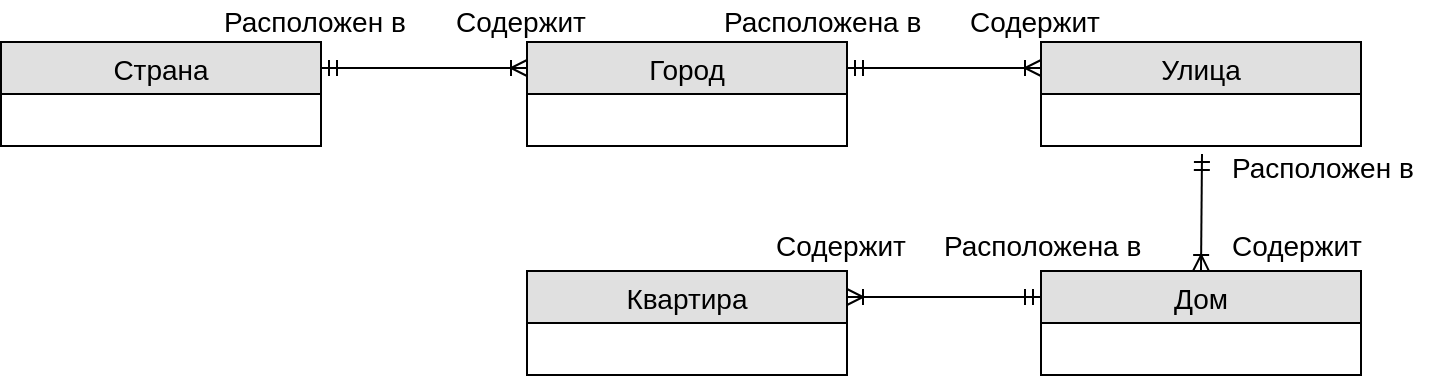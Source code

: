 <mxfile version="12.1.3" type="device" pages="1"><diagram id="SD8DphvSxPvhvg3kfcvc" name="Page-1"><mxGraphModel dx="1024" dy="530" grid="0" gridSize="10" guides="1" tooltips="1" connect="1" arrows="1" fold="1" page="1" pageScale="1" pageWidth="827" pageHeight="1169" math="0" shadow="0"><root><mxCell id="0"/><mxCell id="1" parent="0"/><mxCell id="XcD7xtHeiDNZ6KRDn_ez-1" value="Страна" style="swimlane;fontStyle=0;childLayout=stackLayout;horizontal=1;startSize=26;fillColor=#e0e0e0;horizontalStack=0;resizeParent=1;resizeParentMax=0;resizeLast=0;collapsible=1;marginBottom=0;swimlaneFillColor=#ffffff;align=center;fontSize=14;" parent="1" vertex="1"><mxGeometry x="56.5" y="59" width="160" height="52" as="geometry"/></mxCell><mxCell id="XcD7xtHeiDNZ6KRDn_ez-5" value="Город" style="swimlane;fontStyle=0;childLayout=stackLayout;horizontal=1;startSize=26;fillColor=#e0e0e0;horizontalStack=0;resizeParent=1;resizeParentMax=0;resizeLast=0;collapsible=1;marginBottom=0;swimlaneFillColor=#ffffff;align=center;fontSize=14;" parent="1" vertex="1"><mxGeometry x="319.5" y="59" width="160" height="52" as="geometry"/></mxCell><mxCell id="XcD7xtHeiDNZ6KRDn_ez-13" value="Квартира" style="swimlane;fontStyle=0;childLayout=stackLayout;horizontal=1;startSize=26;fillColor=#e0e0e0;horizontalStack=0;resizeParent=1;resizeParentMax=0;resizeLast=0;collapsible=1;marginBottom=0;swimlaneFillColor=#ffffff;align=center;fontSize=14;" parent="1" vertex="1"><mxGeometry x="319.5" y="173.5" width="160" height="52" as="geometry"/></mxCell><mxCell id="XcD7xtHeiDNZ6KRDn_ez-15" value="Дом" style="swimlane;fontStyle=0;childLayout=stackLayout;horizontal=1;startSize=26;fillColor=#e0e0e0;horizontalStack=0;resizeParent=1;resizeParentMax=0;resizeLast=0;collapsible=1;marginBottom=0;swimlaneFillColor=#ffffff;align=center;fontSize=14;" parent="1" vertex="1"><mxGeometry x="576.5" y="173.5" width="160" height="52" as="geometry"/></mxCell><mxCell id="XcD7xtHeiDNZ6KRDn_ez-17" value="Улица" style="swimlane;fontStyle=0;childLayout=stackLayout;horizontal=1;startSize=26;fillColor=#e0e0e0;horizontalStack=0;resizeParent=1;resizeParentMax=0;resizeLast=0;collapsible=1;marginBottom=0;swimlaneFillColor=#ffffff;align=center;fontSize=14;" parent="1" vertex="1"><mxGeometry x="576.5" y="59" width="160" height="52" as="geometry"/></mxCell><mxCell id="XcD7xtHeiDNZ6KRDn_ez-19" value="" style="fontSize=12;html=1;endArrow=ERoneToMany;startArrow=ERmandOne;strokeColor=#000000;exitX=1;exitY=0.25;exitDx=0;exitDy=0;entryX=0;entryY=0.25;entryDx=0;entryDy=0;" parent="1" source="XcD7xtHeiDNZ6KRDn_ez-1" target="XcD7xtHeiDNZ6KRDn_ez-5" edge="1"><mxGeometry width="100" height="100" relative="1" as="geometry"><mxPoint x="85" y="362" as="sourcePoint"/><mxPoint x="185" y="262" as="targetPoint"/></mxGeometry></mxCell><mxCell id="XcD7xtHeiDNZ6KRDn_ez-20" value="" style="fontSize=12;html=1;endArrow=ERoneToMany;startArrow=ERmandOne;strokeColor=#000000;exitX=1;exitY=0.25;exitDx=0;exitDy=0;entryX=0;entryY=0.25;entryDx=0;entryDy=0;" parent="1" source="XcD7xtHeiDNZ6KRDn_ez-5" target="XcD7xtHeiDNZ6KRDn_ez-17" edge="1"><mxGeometry width="100" height="100" relative="1" as="geometry"><mxPoint x="501.5" y="45" as="sourcePoint"/><mxPoint x="604.5" y="45" as="targetPoint"/></mxGeometry></mxCell><mxCell id="XcD7xtHeiDNZ6KRDn_ez-21" value="" style="fontSize=12;html=1;endArrow=ERoneToMany;startArrow=ERmandOne;strokeColor=#000000;entryX=0.5;entryY=0;entryDx=0;entryDy=0;" parent="1" target="XcD7xtHeiDNZ6KRDn_ez-15" edge="1"><mxGeometry width="100" height="100" relative="1" as="geometry"><mxPoint x="657" y="115" as="sourcePoint"/><mxPoint x="576.5" y="147.5" as="targetPoint"/></mxGeometry></mxCell><mxCell id="XcD7xtHeiDNZ6KRDn_ez-22" value="" style="fontSize=12;html=1;endArrow=ERoneToMany;startArrow=ERmandOne;strokeColor=#000000;exitX=0;exitY=0.25;exitDx=0;exitDy=0;entryX=1;entryY=0.25;entryDx=0;entryDy=0;" parent="1" source="XcD7xtHeiDNZ6KRDn_ez-15" target="XcD7xtHeiDNZ6KRDn_ez-13" edge="1"><mxGeometry width="100" height="100" relative="1" as="geometry"><mxPoint x="492.5" y="111" as="sourcePoint"/><mxPoint x="589.5" y="111" as="targetPoint"/></mxGeometry></mxCell><mxCell id="XcD7xtHeiDNZ6KRDn_ez-23" value="&lt;font style=&quot;font-size: 14px&quot;&gt;Содержит&lt;/font&gt;" style="text;html=1;resizable=0;points=[];autosize=1;align=left;verticalAlign=top;spacingTop=-4;" parent="1" vertex="1"><mxGeometry x="282" y="38" width="75" height="14" as="geometry"/></mxCell><mxCell id="XcD7xtHeiDNZ6KRDn_ez-24" value="&lt;font style=&quot;font-size: 14px&quot;&gt;Содержит&lt;/font&gt;" style="text;html=1;resizable=0;points=[];autosize=1;align=left;verticalAlign=top;spacingTop=-4;" parent="1" vertex="1"><mxGeometry x="539" y="38" width="75" height="14" as="geometry"/></mxCell><mxCell id="XcD7xtHeiDNZ6KRDn_ez-25" value="&lt;font style=&quot;font-size: 14px&quot;&gt;Содержит&lt;/font&gt;" style="text;html=1;resizable=0;points=[];autosize=1;align=left;verticalAlign=top;spacingTop=-4;" parent="1" vertex="1"><mxGeometry x="669.5" y="149.5" width="75" height="14" as="geometry"/></mxCell><mxCell id="XcD7xtHeiDNZ6KRDn_ez-26" value="&lt;font style=&quot;font-size: 14px&quot;&gt;Содержит&lt;/font&gt;" style="text;html=1;resizable=0;points=[];autosize=1;align=left;verticalAlign=top;spacingTop=-4;" parent="1" vertex="1"><mxGeometry x="442" y="149.5" width="75" height="14" as="geometry"/></mxCell><mxCell id="XcD7xtHeiDNZ6KRDn_ez-27" value="&lt;font style=&quot;font-size: 14px&quot;&gt;Расположен в&lt;/font&gt;" style="text;html=1;resizable=0;points=[];autosize=1;align=left;verticalAlign=top;spacingTop=-4;" parent="1" vertex="1"><mxGeometry x="166" y="38" width="101" height="14" as="geometry"/></mxCell><mxCell id="XcD7xtHeiDNZ6KRDn_ez-28" value="&lt;font style=&quot;font-size: 14px&quot;&gt;Расположена в&lt;/font&gt;" style="text;html=1;resizable=0;points=[];autosize=1;align=left;verticalAlign=top;spacingTop=-4;" parent="1" vertex="1"><mxGeometry x="416" y="38" width="108" height="14" as="geometry"/></mxCell><mxCell id="XcD7xtHeiDNZ6KRDn_ez-29" value="&lt;font style=&quot;font-size: 14px&quot;&gt;Расположен в&lt;/font&gt;" style="text;html=1;resizable=0;points=[];autosize=1;align=left;verticalAlign=top;spacingTop=-4;" parent="1" vertex="1"><mxGeometry x="669.5" y="111" width="101" height="14" as="geometry"/></mxCell><mxCell id="XcD7xtHeiDNZ6KRDn_ez-30" value="&lt;font style=&quot;font-size: 14px&quot;&gt;Расположена в&lt;/font&gt;" style="text;html=1;resizable=0;points=[];autosize=1;align=left;verticalAlign=top;spacingTop=-4;" parent="1" vertex="1"><mxGeometry x="526" y="149.5" width="108" height="14" as="geometry"/></mxCell></root></mxGraphModel></diagram></mxfile>